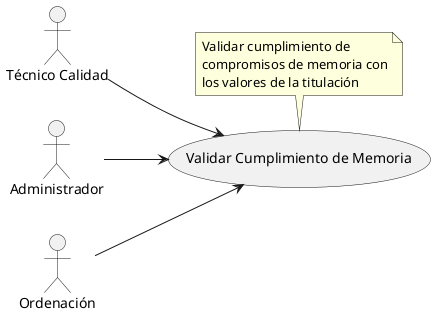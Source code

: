 @startuml
left to right direction

actor "Técnico Calidad" as tec
actor "Administrador" as admin
actor "Ordenación" as ord

usecase "Validar Cumplimiento de Memoria" as valCumpli1
note top of valCumpli1
    Validar cumplimiento de
    compromisos de memoria con
    los valores de la titulación
end note

ord --> valCumpli1
tec --> valCumpli1
admin --> valCumpli1
@enduml